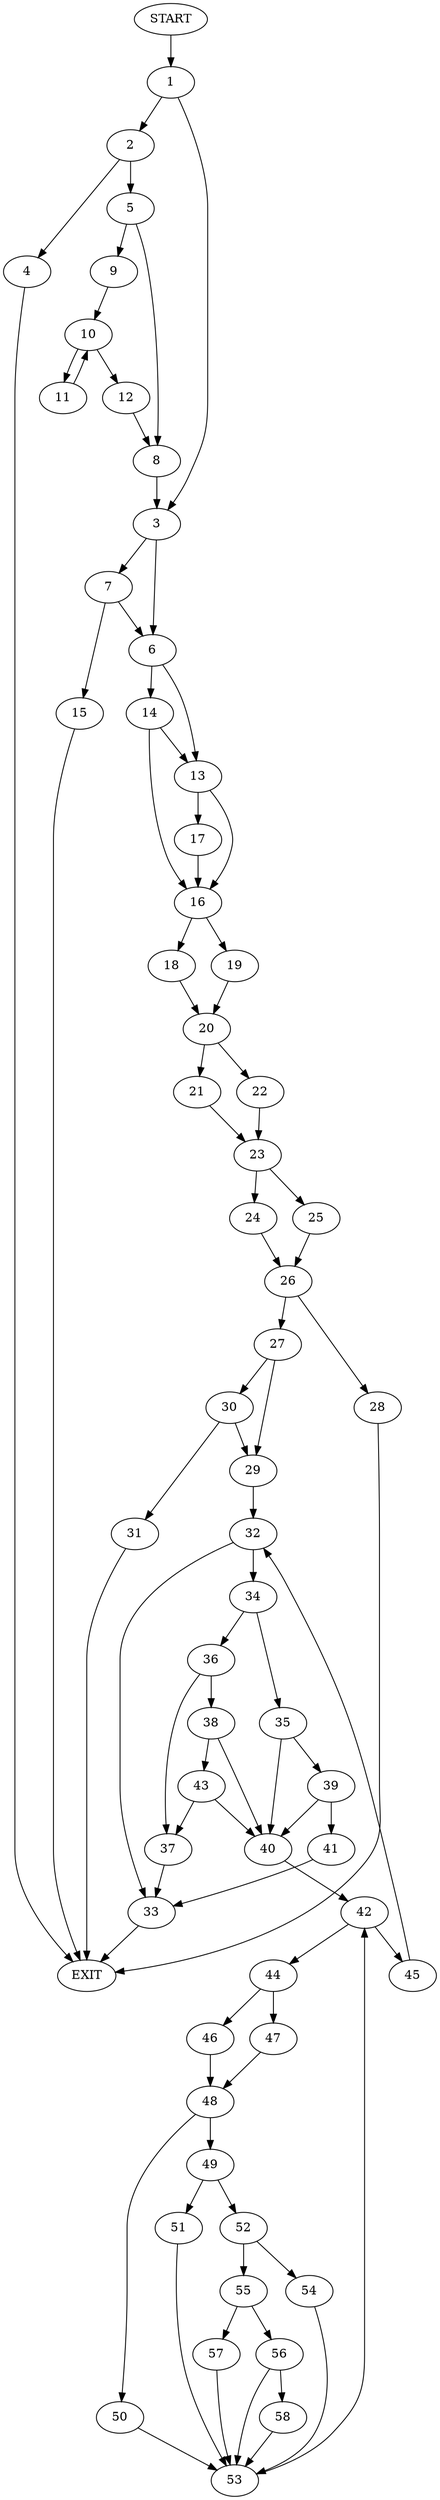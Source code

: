 digraph {
0 [label="START"]
59 [label="EXIT"]
0 -> 1
1 -> 2
1 -> 3
2 -> 4
2 -> 5
3 -> 6
3 -> 7
5 -> 8
5 -> 9
4 -> 59
9 -> 10
8 -> 3
10 -> 11
10 -> 12
12 -> 8
11 -> 10
6 -> 13
6 -> 14
7 -> 6
7 -> 15
15 -> 59
14 -> 13
14 -> 16
13 -> 17
13 -> 16
16 -> 18
16 -> 19
17 -> 16
18 -> 20
19 -> 20
20 -> 21
20 -> 22
21 -> 23
22 -> 23
23 -> 24
23 -> 25
25 -> 26
24 -> 26
26 -> 27
26 -> 28
27 -> 29
27 -> 30
28 -> 59
30 -> 29
30 -> 31
29 -> 32
31 -> 59
32 -> 33
32 -> 34
34 -> 35
34 -> 36
33 -> 59
36 -> 37
36 -> 38
35 -> 39
35 -> 40
39 -> 41
39 -> 40
40 -> 42
41 -> 33
38 -> 43
38 -> 40
37 -> 33
43 -> 37
43 -> 40
42 -> 44
42 -> 45
44 -> 46
44 -> 47
45 -> 32
47 -> 48
46 -> 48
48 -> 49
48 -> 50
49 -> 51
49 -> 52
50 -> 53
53 -> 42
51 -> 53
52 -> 54
52 -> 55
54 -> 53
55 -> 56
55 -> 57
57 -> 53
56 -> 58
56 -> 53
58 -> 53
}
